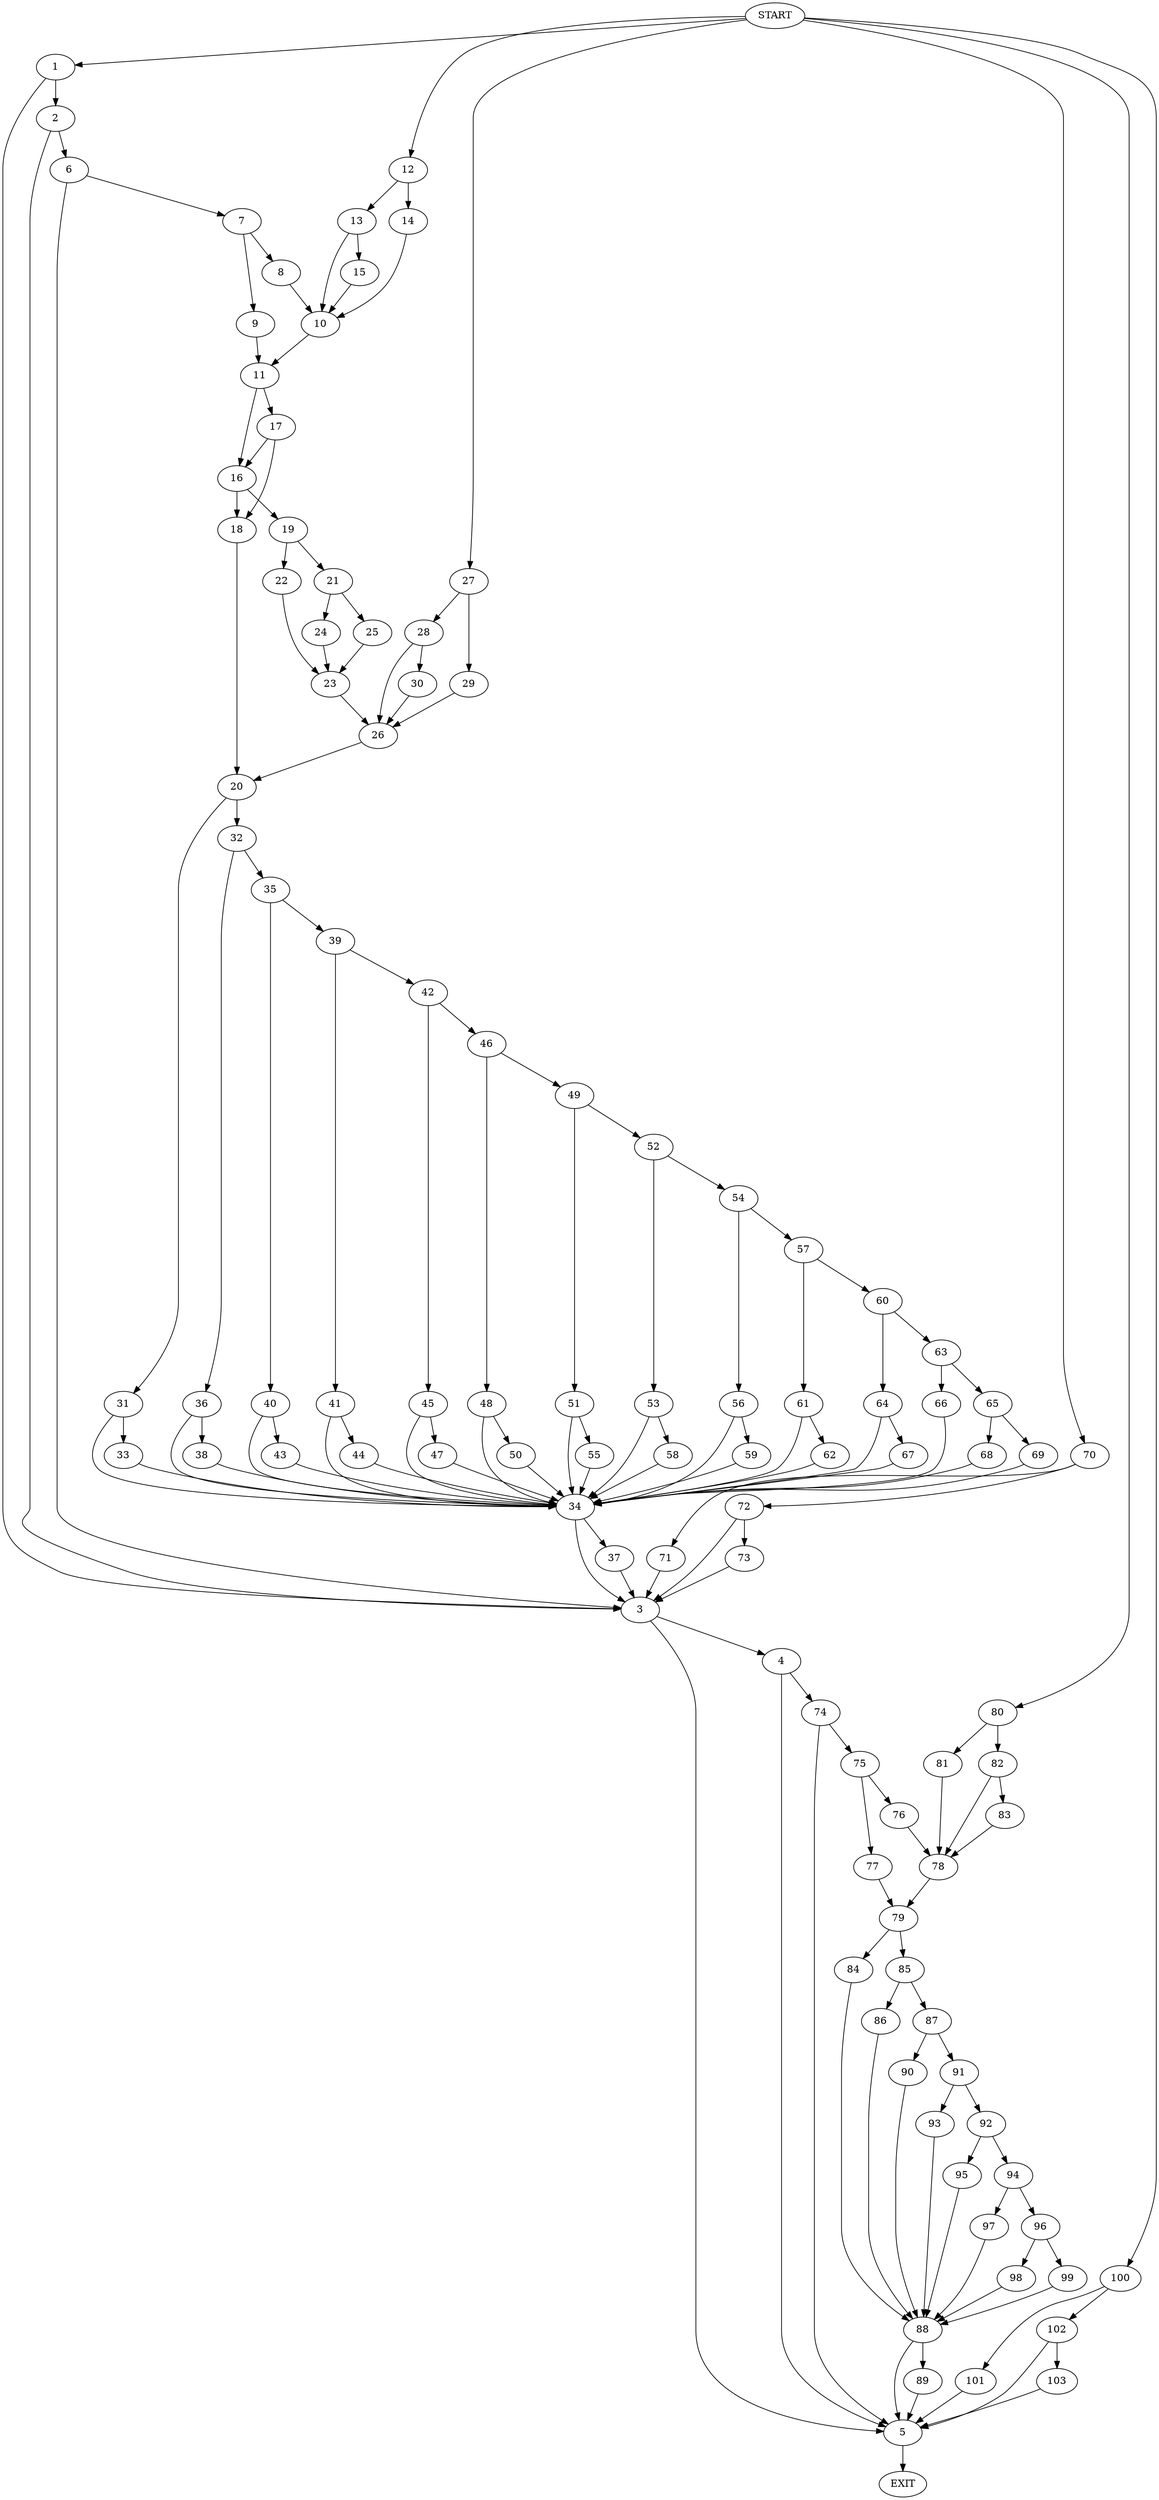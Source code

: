 digraph {
0 [label="START"]
104 [label="EXIT"]
0 -> 1
1 -> 2
1 -> 3
3 -> 4
3 -> 5
2 -> 3
2 -> 6
6 -> 7
6 -> 3
7 -> 8
7 -> 9
8 -> 10
9 -> 11
10 -> 11
0 -> 12
12 -> 13
12 -> 14
14 -> 10
13 -> 10
13 -> 15
15 -> 10
11 -> 16
11 -> 17
16 -> 18
16 -> 19
17 -> 18
17 -> 16
18 -> 20
19 -> 21
19 -> 22
22 -> 23
21 -> 24
21 -> 25
23 -> 26
24 -> 23
25 -> 23
26 -> 20
0 -> 27
27 -> 28
27 -> 29
28 -> 26
28 -> 30
29 -> 26
30 -> 26
20 -> 31
20 -> 32
31 -> 33
31 -> 34
32 -> 35
32 -> 36
34 -> 3
34 -> 37
33 -> 34
36 -> 34
36 -> 38
35 -> 39
35 -> 40
38 -> 34
39 -> 41
39 -> 42
40 -> 43
40 -> 34
43 -> 34
41 -> 44
41 -> 34
42 -> 45
42 -> 46
44 -> 34
45 -> 34
45 -> 47
46 -> 48
46 -> 49
47 -> 34
48 -> 34
48 -> 50
49 -> 51
49 -> 52
50 -> 34
52 -> 53
52 -> 54
51 -> 34
51 -> 55
55 -> 34
54 -> 56
54 -> 57
53 -> 58
53 -> 34
58 -> 34
56 -> 59
56 -> 34
57 -> 60
57 -> 61
59 -> 34
61 -> 62
61 -> 34
60 -> 63
60 -> 64
62 -> 34
63 -> 65
63 -> 66
64 -> 34
64 -> 67
67 -> 34
65 -> 68
65 -> 69
66 -> 34
69 -> 34
68 -> 34
37 -> 3
0 -> 70
70 -> 71
70 -> 72
72 -> 73
72 -> 3
71 -> 3
73 -> 3
4 -> 74
4 -> 5
5 -> 104
74 -> 75
74 -> 5
75 -> 76
75 -> 77
76 -> 78
77 -> 79
78 -> 79
0 -> 80
80 -> 81
80 -> 82
82 -> 78
82 -> 83
81 -> 78
83 -> 78
79 -> 84
79 -> 85
85 -> 86
85 -> 87
84 -> 88
88 -> 89
88 -> 5
87 -> 90
87 -> 91
86 -> 88
90 -> 88
91 -> 92
91 -> 93
93 -> 88
92 -> 94
92 -> 95
95 -> 88
94 -> 96
94 -> 97
97 -> 88
96 -> 98
96 -> 99
99 -> 88
98 -> 88
89 -> 5
0 -> 100
100 -> 101
100 -> 102
101 -> 5
102 -> 103
102 -> 5
103 -> 5
}
